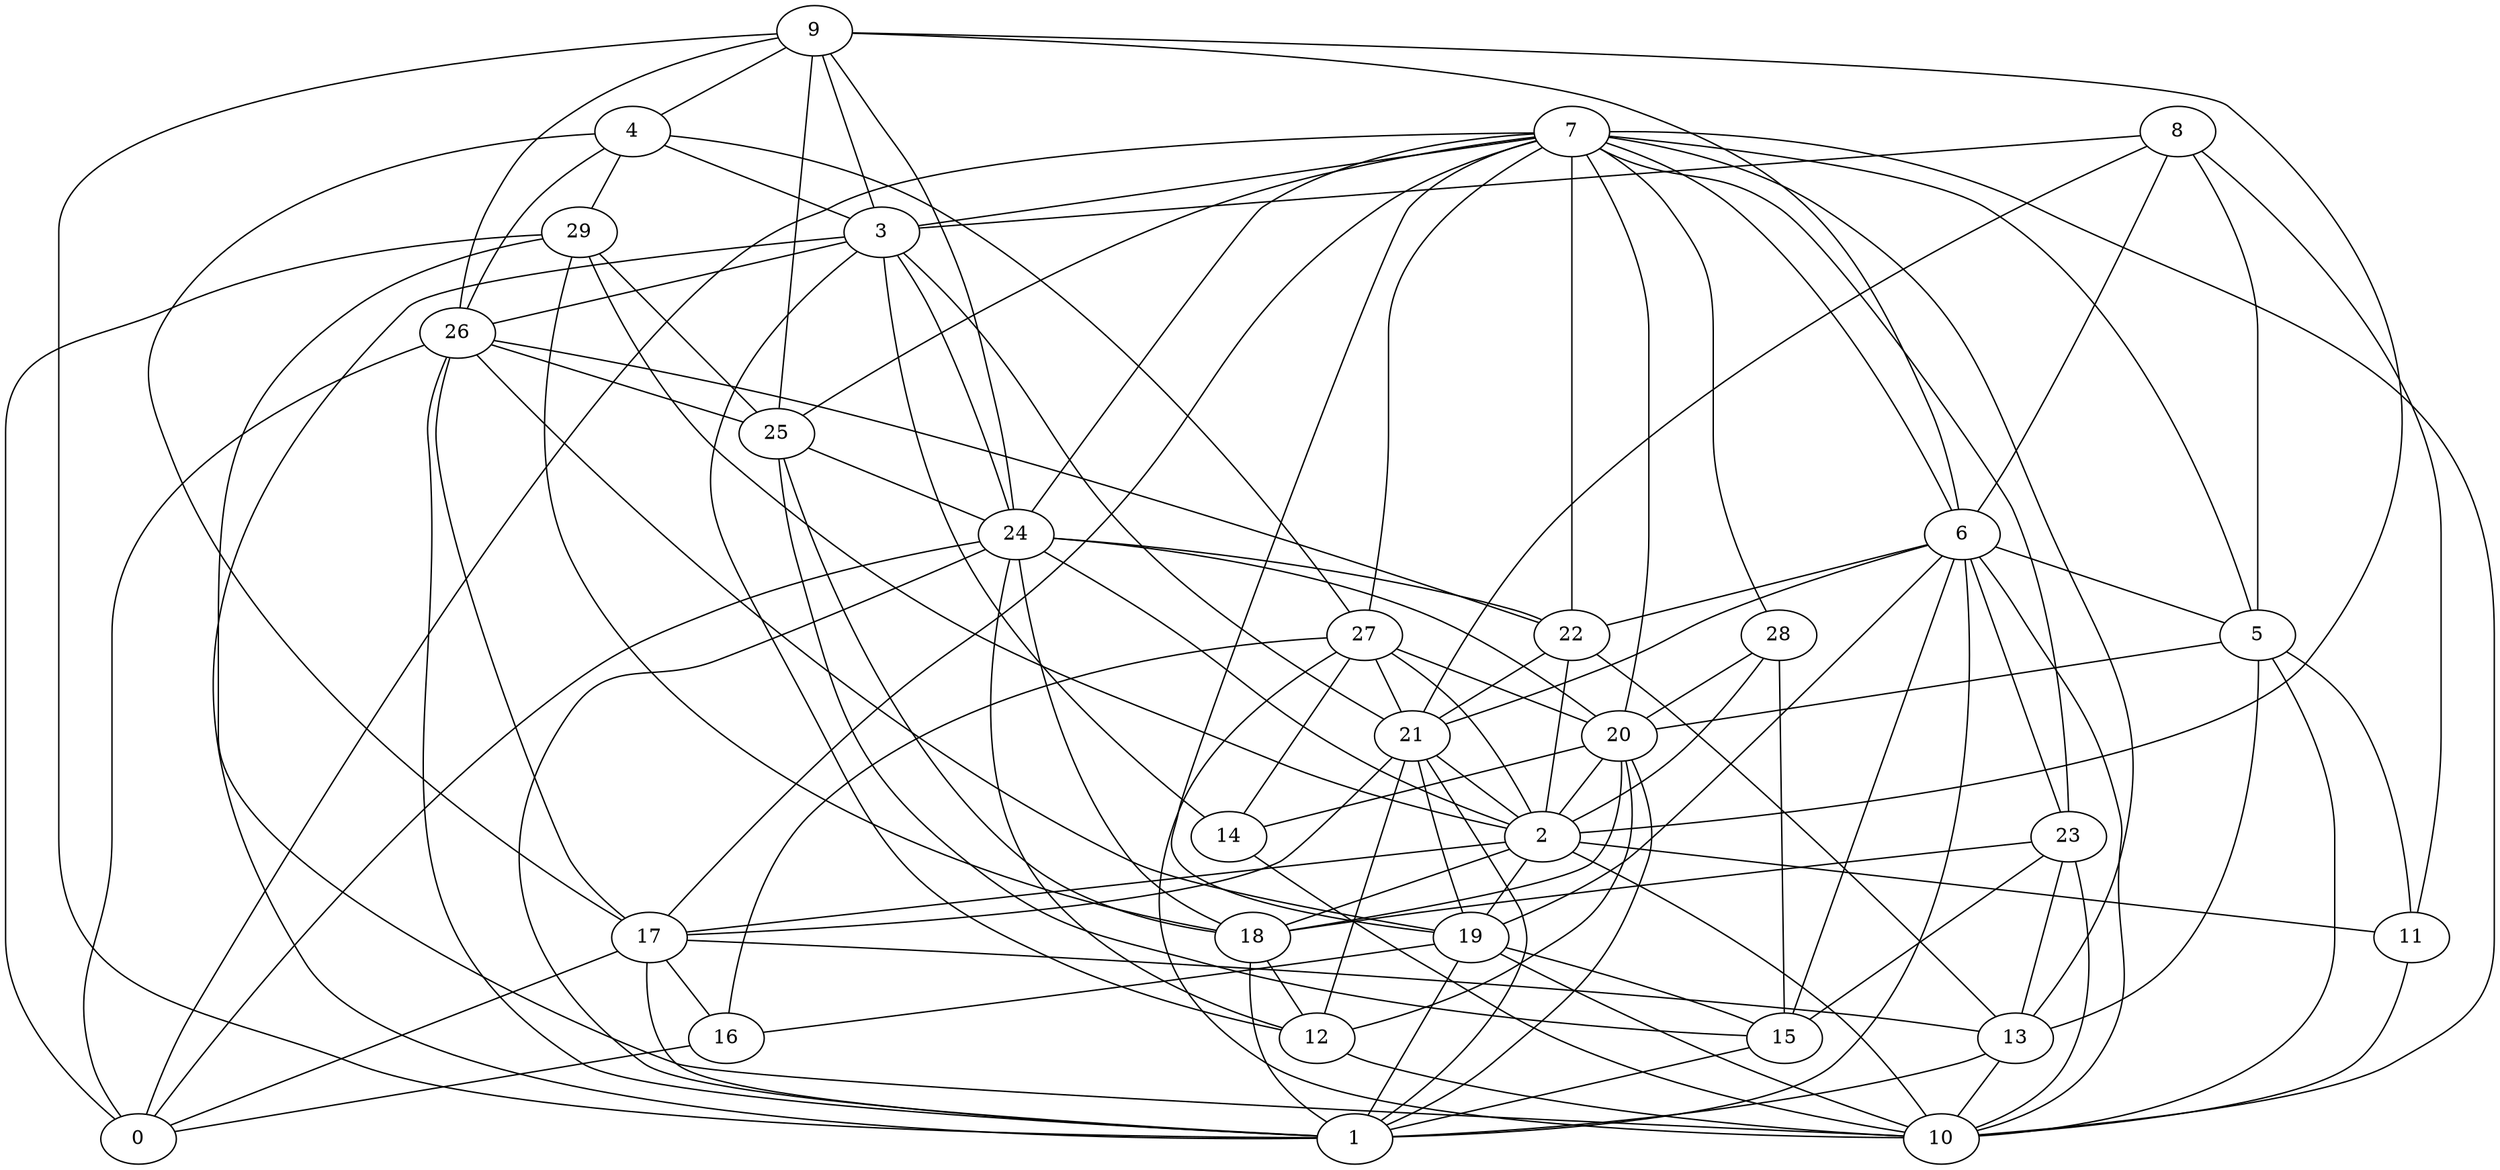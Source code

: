 digraph GG_graph {

subgraph G_graph {
edge [color = black]
"29" -> "10" [dir = none]
"29" -> "2" [dir = none]
"13" -> "1" [dir = none]
"3" -> "1" [dir = none]
"6" -> "15" [dir = none]
"6" -> "1" [dir = none]
"20" -> "14" [dir = none]
"20" -> "2" [dir = none]
"20" -> "18" [dir = none]
"20" -> "1" [dir = none]
"9" -> "6" [dir = none]
"22" -> "2" [dir = none]
"17" -> "16" [dir = none]
"28" -> "20" [dir = none]
"25" -> "24" [dir = none]
"2" -> "17" [dir = none]
"26" -> "0" [dir = none]
"5" -> "11" [dir = none]
"5" -> "20" [dir = none]
"18" -> "12" [dir = none]
"7" -> "0" [dir = none]
"7" -> "19" [dir = none]
"7" -> "20" [dir = none]
"8" -> "5" [dir = none]
"4" -> "27" [dir = none]
"4" -> "3" [dir = none]
"21" -> "1" [dir = none]
"23" -> "10" [dir = none]
"24" -> "22" [dir = none]
"7" -> "3" [dir = none]
"29" -> "18" [dir = none]
"7" -> "17" [dir = none]
"24" -> "0" [dir = none]
"26" -> "19" [dir = none]
"24" -> "2" [dir = none]
"28" -> "2" [dir = none]
"17" -> "1" [dir = none]
"2" -> "18" [dir = none]
"7" -> "6" [dir = none]
"3" -> "14" [dir = none]
"19" -> "1" [dir = none]
"5" -> "13" [dir = none]
"9" -> "3" [dir = none]
"9" -> "25" [dir = none]
"25" -> "18" [dir = none]
"23" -> "18" [dir = none]
"11" -> "10" [dir = none]
"6" -> "10" [dir = none]
"29" -> "25" [dir = none]
"7" -> "25" [dir = none]
"4" -> "26" [dir = none]
"7" -> "27" [dir = none]
"7" -> "24" [dir = none]
"26" -> "22" [dir = none]
"6" -> "22" [dir = none]
"28" -> "15" [dir = none]
"3" -> "21" [dir = none]
"7" -> "28" [dir = none]
"8" -> "3" [dir = none]
"9" -> "1" [dir = none]
"14" -> "10" [dir = none]
"3" -> "26" [dir = none]
"23" -> "15" [dir = none]
"9" -> "2" [dir = none]
"20" -> "12" [dir = none]
"8" -> "11" [dir = none]
"7" -> "13" [dir = none]
"21" -> "12" [dir = none]
"19" -> "10" [dir = none]
"15" -> "1" [dir = none]
"4" -> "17" [dir = none]
"6" -> "23" [dir = none]
"24" -> "20" [dir = none]
"19" -> "16" [dir = none]
"26" -> "25" [dir = none]
"9" -> "24" [dir = none]
"2" -> "19" [dir = none]
"6" -> "21" [dir = none]
"27" -> "14" [dir = none]
"7" -> "10" [dir = none]
"7" -> "22" [dir = none]
"7" -> "5" [dir = none]
"27" -> "16" [dir = none]
"19" -> "15" [dir = none]
"21" -> "17" [dir = none]
"24" -> "12" [dir = none]
"21" -> "2" [dir = none]
"21" -> "19" [dir = none]
"3" -> "12" [dir = none]
"17" -> "0" [dir = none]
"3" -> "24" [dir = none]
"16" -> "0" [dir = none]
"24" -> "18" [dir = none]
"26" -> "17" [dir = none]
"22" -> "13" [dir = none]
"8" -> "21" [dir = none]
"7" -> "23" [dir = none]
"2" -> "10" [dir = none]
"24" -> "1" [dir = none]
"2" -> "11" [dir = none]
"12" -> "10" [dir = none]
"5" -> "10" [dir = none]
"27" -> "21" [dir = none]
"9" -> "26" [dir = none]
"27" -> "20" [dir = none]
"8" -> "6" [dir = none]
"4" -> "29" [dir = none]
"26" -> "1" [dir = none]
"18" -> "1" [dir = none]
"25" -> "15" [dir = none]
"6" -> "5" [dir = none]
"22" -> "21" [dir = none]
"9" -> "4" [dir = none]
"27" -> "10" [dir = none]
"23" -> "13" [dir = none]
"29" -> "0" [dir = none]
"27" -> "2" [dir = none]
"13" -> "10" [dir = none]
"6" -> "19" [dir = none]
"17" -> "13" [dir = none]
}

}
